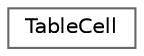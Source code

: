 digraph "Graphical Class Hierarchy"
{
 // INTERACTIVE_SVG=YES
 // LATEX_PDF_SIZE
  bgcolor="transparent";
  edge [fontname=Helvetica,fontsize=10,labelfontname=Helvetica,labelfontsize=10];
  node [fontname=Helvetica,fontsize=10,shape=box,height=0.2,width=0.4];
  rankdir="LR";
  Node0 [label="TableCell",height=0.2,width=0.4,color="grey40", fillcolor="white", style="filled",URL="$d5/d9b/struct_table_cell.html",tooltip=" "];
}
